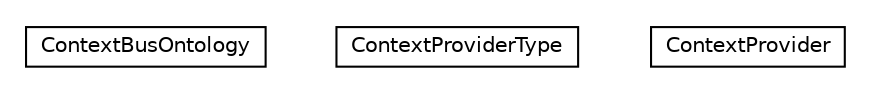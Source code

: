 #!/usr/local/bin/dot
#
# Class diagram 
# Generated by UMLGraph version R5_6-24-gf6e263 (http://www.umlgraph.org/)
#

digraph G {
	edge [fontname="Helvetica",fontsize=10,labelfontname="Helvetica",labelfontsize=10];
	node [fontname="Helvetica",fontsize=10,shape=plaintext];
	nodesep=0.25;
	ranksep=0.5;
	// org.universAAL.middleware.context.owl.ContextBusOntology
	c42419 [label=<<table title="org.universAAL.middleware.context.owl.ContextBusOntology" border="0" cellborder="1" cellspacing="0" cellpadding="2" port="p" href="./ContextBusOntology.html">
		<tr><td><table border="0" cellspacing="0" cellpadding="1">
<tr><td align="center" balign="center"> ContextBusOntology </td></tr>
		</table></td></tr>
		</table>>, URL="./ContextBusOntology.html", fontname="Helvetica", fontcolor="black", fontsize=10.0];
	// org.universAAL.middleware.context.owl.ContextProviderType
	c42420 [label=<<table title="org.universAAL.middleware.context.owl.ContextProviderType" border="0" cellborder="1" cellspacing="0" cellpadding="2" port="p" href="./ContextProviderType.html">
		<tr><td><table border="0" cellspacing="0" cellpadding="1">
<tr><td align="center" balign="center"> ContextProviderType </td></tr>
		</table></td></tr>
		</table>>, URL="./ContextProviderType.html", fontname="Helvetica", fontcolor="black", fontsize=10.0];
	// org.universAAL.middleware.context.owl.ContextProvider
	c42421 [label=<<table title="org.universAAL.middleware.context.owl.ContextProvider" border="0" cellborder="1" cellspacing="0" cellpadding="2" port="p" href="./ContextProvider.html">
		<tr><td><table border="0" cellspacing="0" cellpadding="1">
<tr><td align="center" balign="center"> ContextProvider </td></tr>
		</table></td></tr>
		</table>>, URL="./ContextProvider.html", fontname="Helvetica", fontcolor="black", fontsize=10.0];
}

